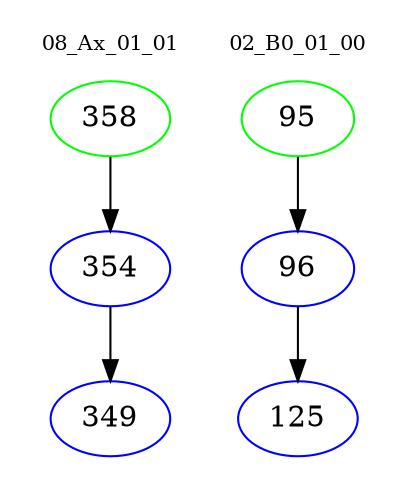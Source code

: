 digraph{
subgraph cluster_0 {
color = white
label = "08_Ax_01_01";
fontsize=10;
T0_358 [label="358", color="green"]
T0_358 -> T0_354 [color="black"]
T0_354 [label="354", color="blue"]
T0_354 -> T0_349 [color="black"]
T0_349 [label="349", color="blue"]
}
subgraph cluster_1 {
color = white
label = "02_B0_01_00";
fontsize=10;
T1_95 [label="95", color="green"]
T1_95 -> T1_96 [color="black"]
T1_96 [label="96", color="blue"]
T1_96 -> T1_125 [color="black"]
T1_125 [label="125", color="blue"]
}
}

